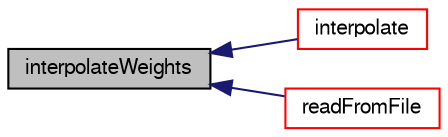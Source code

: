 digraph "interpolateWeights"
{
  bgcolor="transparent";
  edge [fontname="FreeSans",fontsize="10",labelfontname="FreeSans",labelfontsize="10"];
  node [fontname="FreeSans",fontsize="10",shape=record];
  rankdir="LR";
  Node317 [label="interpolateWeights",height=0.2,width=0.4,color="black", fillcolor="grey75", style="filled", fontcolor="black"];
  Node317 -> Node318 [dir="back",color="midnightblue",fontsize="10",style="solid",fontname="FreeSans"];
  Node318 [label="interpolate",height=0.2,width=0.4,color="red",URL="$a23482.html#ac31a5e2d68d434eaf3f08791c850d29a",tooltip="Return the twist and chord for a given radius. "];
  Node317 -> Node320 [dir="back",color="midnightblue",fontsize="10",style="solid",fontname="FreeSans"];
  Node320 [label="readFromFile",height=0.2,width=0.4,color="red",URL="$a23482.html#a8fccd5d39af9243d57208643f821938a",tooltip="Return ture if file name is set. "];
}
